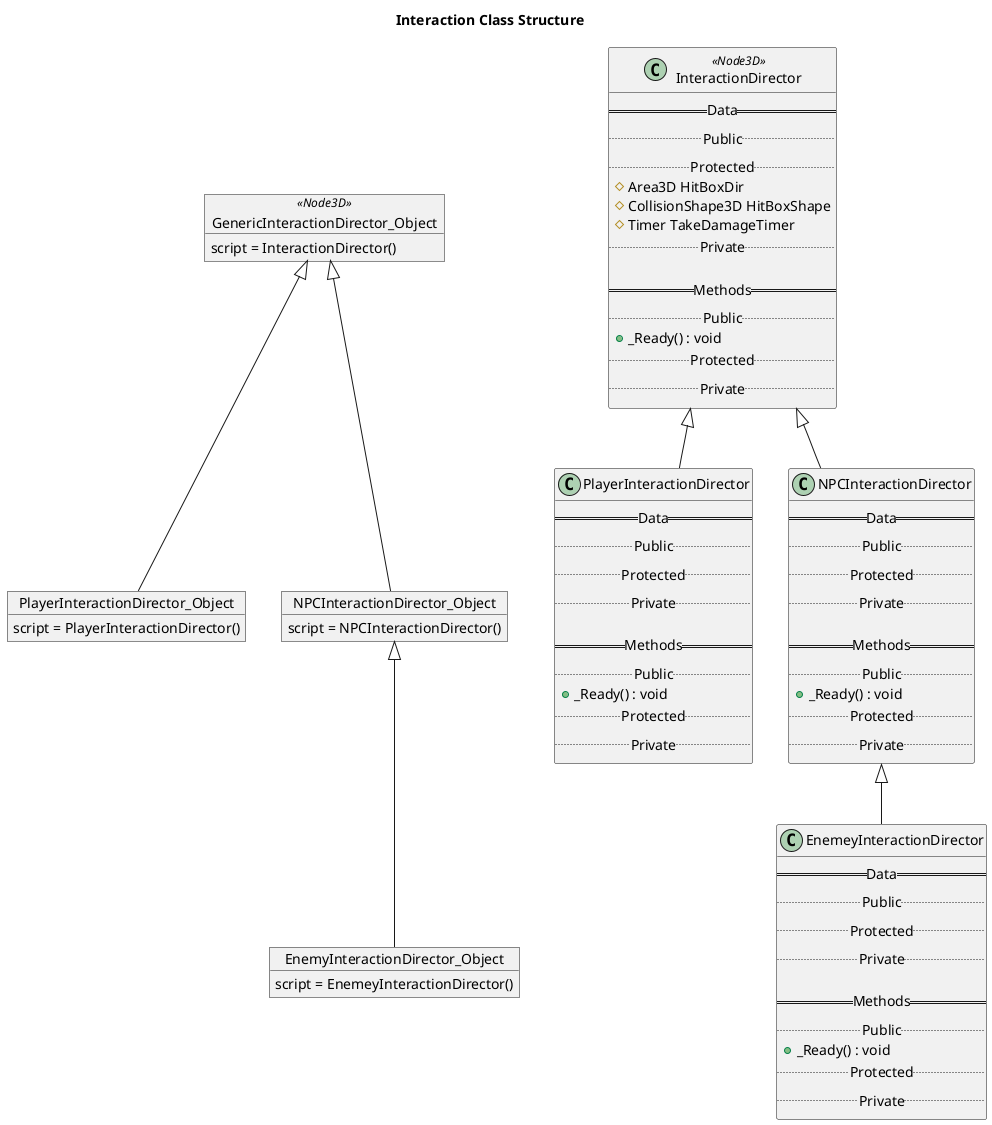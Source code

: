 @startuml Interaction Class Structure

title Interaction Class Structure

' Interaction Objects
object GenericInteractionDirector_Object <<Node3D>> {
    script = InteractionDirector()
}

object PlayerInteractionDirector_Object {
    script = PlayerInteractionDirector()
}

object NPCInteractionDirector_Object {
    script = NPCInteractionDirector()
}

object EnemyInteractionDirector_Object {
    script = EnemeyInteractionDirector()
}

GenericInteractionDirector_Object <|-- PlayerInteractionDirector_Object
GenericInteractionDirector_Object <|-- NPCInteractionDirector_Object
NPCInteractionDirector_Object <|-- EnemyInteractionDirector_Object

' Method Classes
class InteractionDirector <<Node3D>>{
    == Data ==
    .. Public ..
    .. Protected ..
    # Area3D HitBoxDir
    # CollisionShape3D HitBoxShape
    # Timer TakeDamageTimer
    .. Private ..

    == Methods ==
    .. Public ..
    + _Ready() : void
    .. Protected ..
    .. Private ..
}

class PlayerInteractionDirector {
    == Data ==
    .. Public ..
    .. Protected ..
    .. Private ..

    == Methods ==
    .. Public ..
    + _Ready() : void
    .. Protected ..
    .. Private ..
}

class NPCInteractionDirector {
    == Data ==
    .. Public ..
    .. Protected ..
    .. Private ..

    == Methods ==
    .. Public ..
    + _Ready() : void
    .. Protected ..
    .. Private ..
}

class EnemeyInteractionDirector {
    == Data ==
    .. Public ..
    .. Protected ..
    .. Private ..

    == Methods ==
    .. Public ..
    + _Ready() : void
    .. Protected ..
    .. Private ..
}

InteractionDirector <|-- PlayerInteractionDirector
InteractionDirector <|-- NPCInteractionDirector
NPCInteractionDirector <|-- EnemeyInteractionDirector

' Resource Classes

@enduml